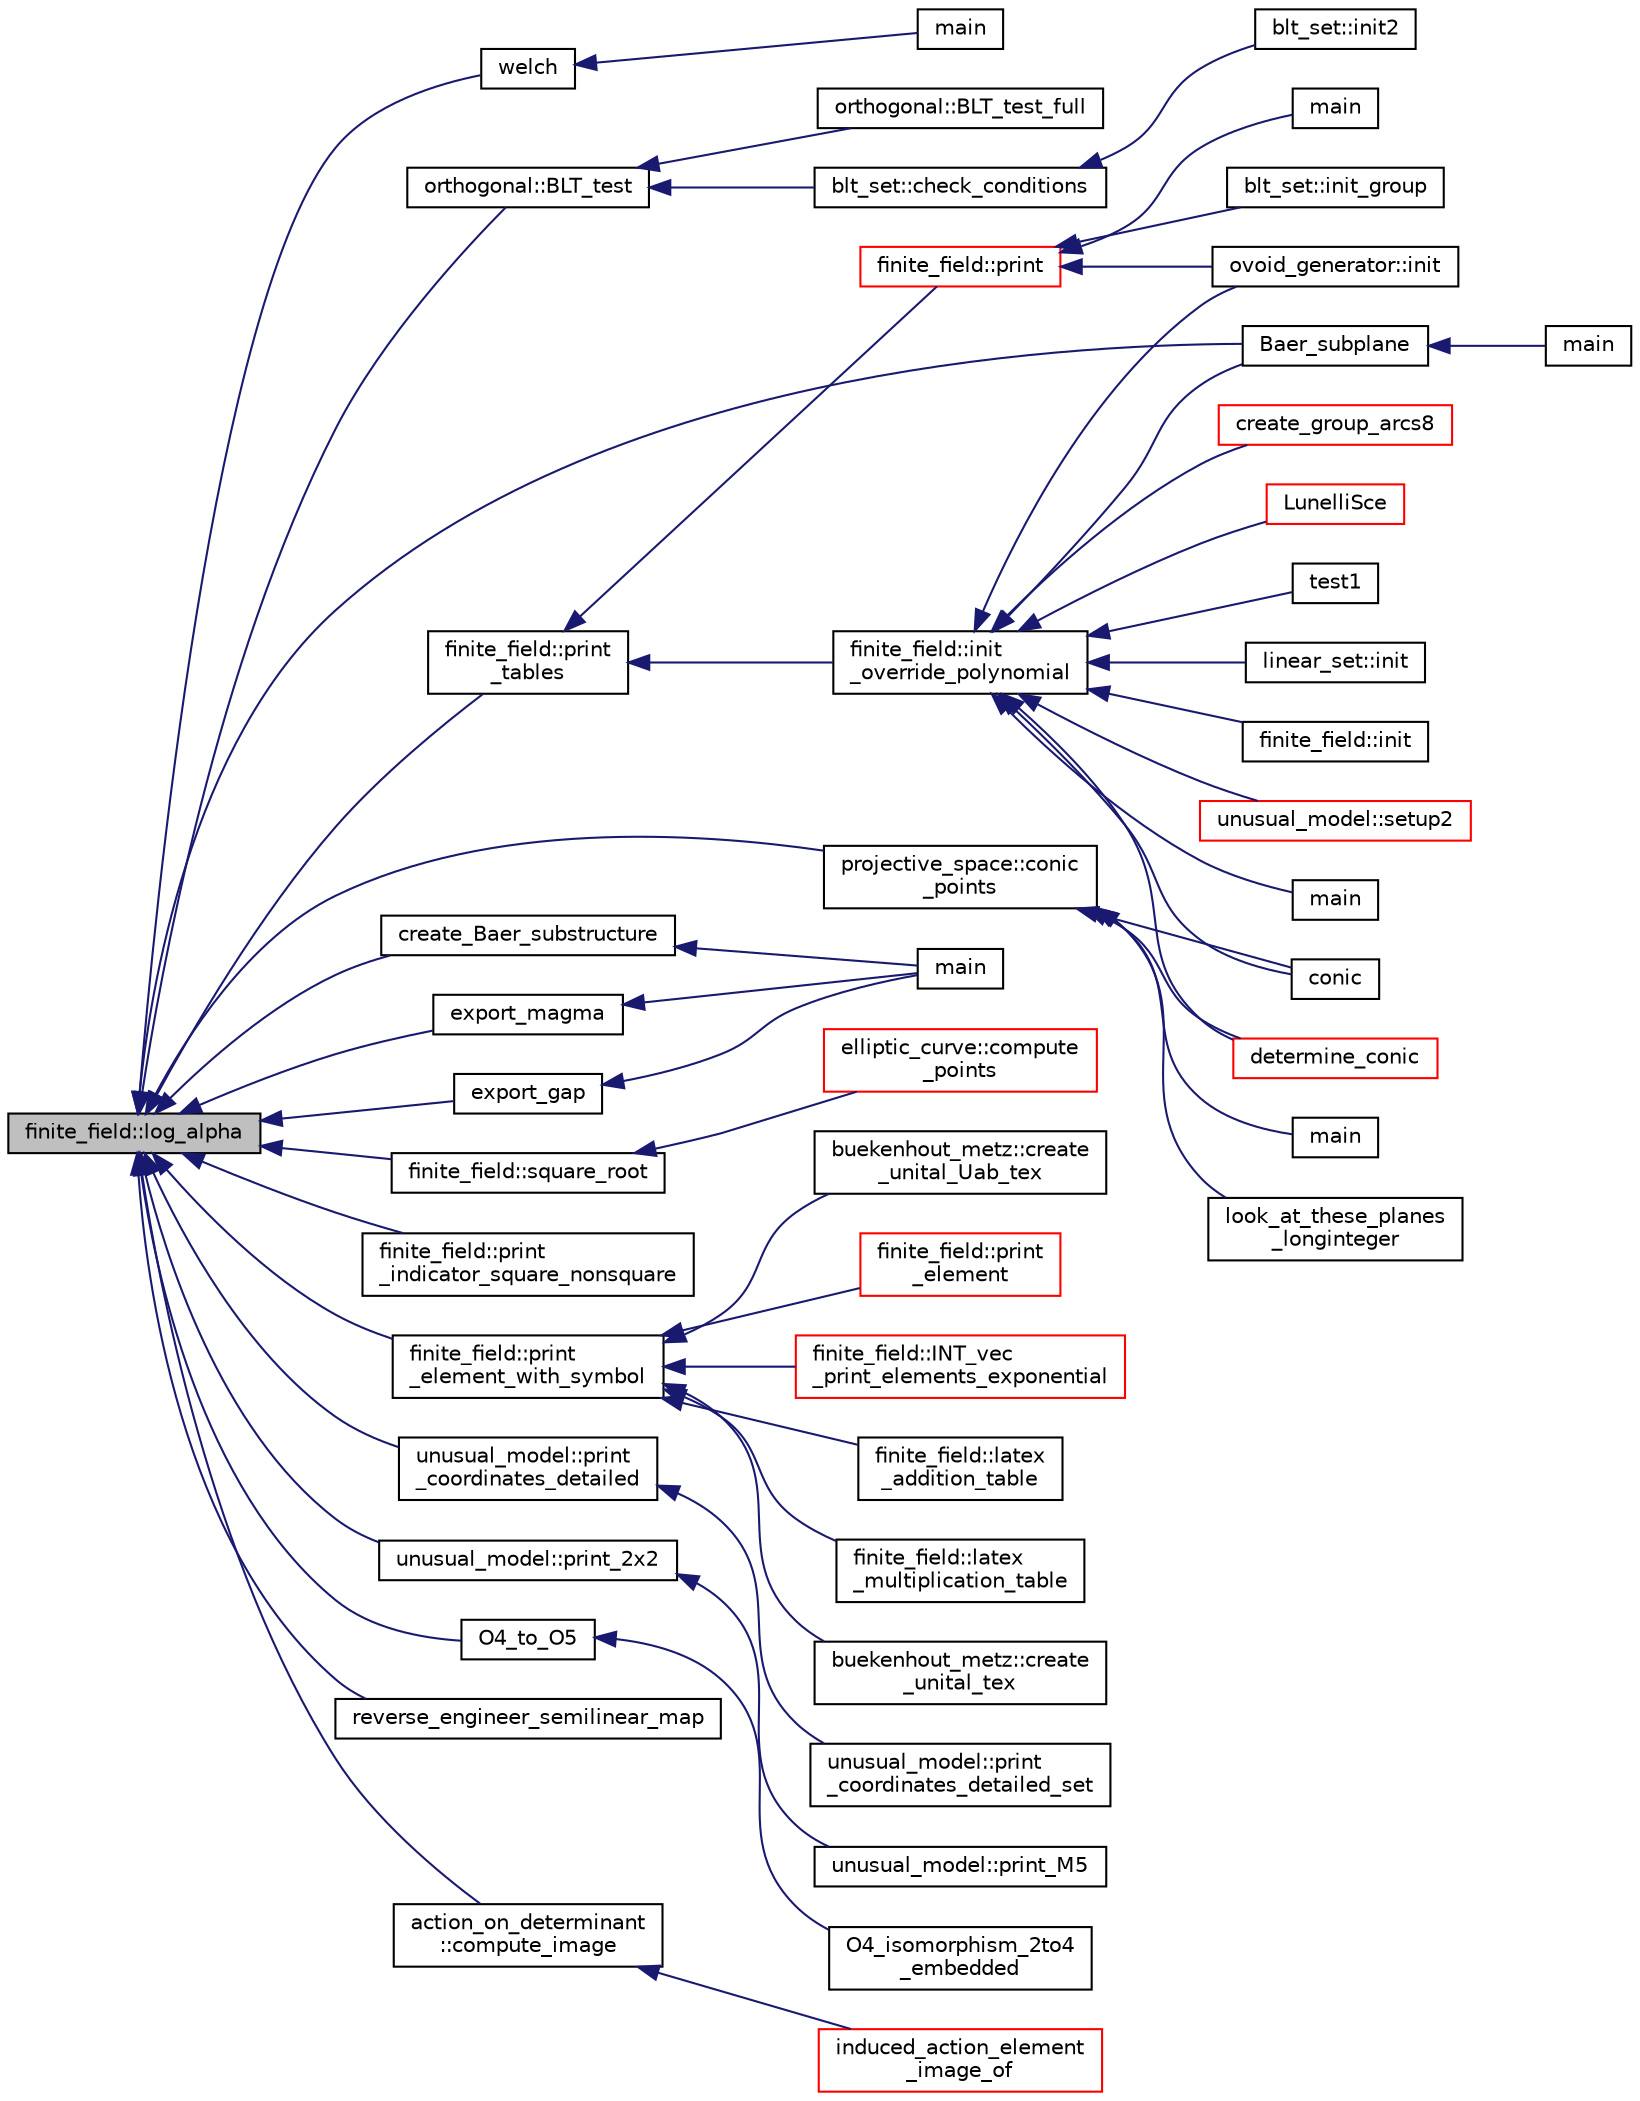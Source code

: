 digraph "finite_field::log_alpha"
{
  edge [fontname="Helvetica",fontsize="10",labelfontname="Helvetica",labelfontsize="10"];
  node [fontname="Helvetica",fontsize="10",shape=record];
  rankdir="LR";
  Node7888 [label="finite_field::log_alpha",height=0.2,width=0.4,color="black", fillcolor="grey75", style="filled", fontcolor="black"];
  Node7888 -> Node7889 [dir="back",color="midnightblue",fontsize="10",style="solid",fontname="Helvetica"];
  Node7889 [label="welch",height=0.2,width=0.4,color="black", fillcolor="white", style="filled",URL="$d6/d90/costas_8_c.html#a1be7f35236ad96218a7433ee282d50a8"];
  Node7889 -> Node7890 [dir="back",color="midnightblue",fontsize="10",style="solid",fontname="Helvetica"];
  Node7890 [label="main",height=0.2,width=0.4,color="black", fillcolor="white", style="filled",URL="$d6/d90/costas_8_c.html#a3c04138a5bfe5d72780bb7e82a18e627"];
  Node7888 -> Node7891 [dir="back",color="midnightblue",fontsize="10",style="solid",fontname="Helvetica"];
  Node7891 [label="orthogonal::BLT_test",height=0.2,width=0.4,color="black", fillcolor="white", style="filled",URL="$d7/daa/classorthogonal.html#a019329f3f04ea9accbca7f7816183f6a"];
  Node7891 -> Node7892 [dir="back",color="midnightblue",fontsize="10",style="solid",fontname="Helvetica"];
  Node7892 [label="blt_set::check_conditions",height=0.2,width=0.4,color="black", fillcolor="white", style="filled",URL="$d1/d3d/classblt__set.html#ad51895e1ed3f1541ed735bc06befd9c1"];
  Node7892 -> Node7893 [dir="back",color="midnightblue",fontsize="10",style="solid",fontname="Helvetica"];
  Node7893 [label="blt_set::init2",height=0.2,width=0.4,color="black", fillcolor="white", style="filled",URL="$d1/d3d/classblt__set.html#a3f1204faeab71c253039beffa3e6ee76"];
  Node7891 -> Node7894 [dir="back",color="midnightblue",fontsize="10",style="solid",fontname="Helvetica"];
  Node7894 [label="orthogonal::BLT_test_full",height=0.2,width=0.4,color="black", fillcolor="white", style="filled",URL="$d7/daa/classorthogonal.html#ab4c41d4de00851e2edc32108f30a9520"];
  Node7888 -> Node7895 [dir="back",color="midnightblue",fontsize="10",style="solid",fontname="Helvetica"];
  Node7895 [label="Baer_subplane",height=0.2,width=0.4,color="black", fillcolor="white", style="filled",URL="$d7/d86/baer__subplane_8_c.html#a96de72c7f68c8230d5c55b7155ca1430"];
  Node7895 -> Node7896 [dir="back",color="midnightblue",fontsize="10",style="solid",fontname="Helvetica"];
  Node7896 [label="main",height=0.2,width=0.4,color="black", fillcolor="white", style="filled",URL="$d7/d86/baer__subplane_8_c.html#a3c04138a5bfe5d72780bb7e82a18e627"];
  Node7888 -> Node7897 [dir="back",color="midnightblue",fontsize="10",style="solid",fontname="Helvetica"];
  Node7897 [label="export_magma",height=0.2,width=0.4,color="black", fillcolor="white", style="filled",URL="$d4/d6e/make__something_8_c.html#a24d47d809bb1982155fab1fa6e86b7b6"];
  Node7897 -> Node7898 [dir="back",color="midnightblue",fontsize="10",style="solid",fontname="Helvetica"];
  Node7898 [label="main",height=0.2,width=0.4,color="black", fillcolor="white", style="filled",URL="$d4/d6e/make__something_8_c.html#a217dbf8b442f20279ea00b898af96f52"];
  Node7888 -> Node7899 [dir="back",color="midnightblue",fontsize="10",style="solid",fontname="Helvetica"];
  Node7899 [label="export_gap",height=0.2,width=0.4,color="black", fillcolor="white", style="filled",URL="$d4/d6e/make__something_8_c.html#a2df5ce810ead281d3e2c885149bcfb7c"];
  Node7899 -> Node7898 [dir="back",color="midnightblue",fontsize="10",style="solid",fontname="Helvetica"];
  Node7888 -> Node7900 [dir="back",color="midnightblue",fontsize="10",style="solid",fontname="Helvetica"];
  Node7900 [label="finite_field::print\l_tables",height=0.2,width=0.4,color="black", fillcolor="white", style="filled",URL="$df/d5a/classfinite__field.html#aa0bddbd3f44fb6012a198bfc3d0551fc"];
  Node7900 -> Node7901 [dir="back",color="midnightblue",fontsize="10",style="solid",fontname="Helvetica"];
  Node7901 [label="finite_field::init\l_override_polynomial",height=0.2,width=0.4,color="black", fillcolor="white", style="filled",URL="$df/d5a/classfinite__field.html#a39a40b052f326a05c5a1e6b13572f3e5"];
  Node7901 -> Node7902 [dir="back",color="midnightblue",fontsize="10",style="solid",fontname="Helvetica"];
  Node7902 [label="main",height=0.2,width=0.4,color="black", fillcolor="white", style="filled",URL="$d2/d11/codes_8h.html#a217dbf8b442f20279ea00b898af96f52"];
  Node7901 -> Node7903 [dir="back",color="midnightblue",fontsize="10",style="solid",fontname="Helvetica"];
  Node7903 [label="create_group_arcs8",height=0.2,width=0.4,color="red", fillcolor="white", style="filled",URL="$d1/d9e/create__group_8_c.html#a9928eebe07667a19d9ac9409e0c9702c"];
  Node7901 -> Node7905 [dir="back",color="midnightblue",fontsize="10",style="solid",fontname="Helvetica"];
  Node7905 [label="LunelliSce",height=0.2,width=0.4,color="red", fillcolor="white", style="filled",URL="$d4/de8/conic_8_c.html#aff3f16a42ec8b9efa78fc209b8ab5452"];
  Node7901 -> Node7907 [dir="back",color="midnightblue",fontsize="10",style="solid",fontname="Helvetica"];
  Node7907 [label="conic",height=0.2,width=0.4,color="black", fillcolor="white", style="filled",URL="$d4/de8/conic_8_c.html#a96def9474b981a9d5831a9b48d85d652"];
  Node7901 -> Node7908 [dir="back",color="midnightblue",fontsize="10",style="solid",fontname="Helvetica"];
  Node7908 [label="ovoid_generator::init",height=0.2,width=0.4,color="black", fillcolor="white", style="filled",URL="$d3/daf/classovoid__generator.html#a44d90a4751554076f432f35089a964c2"];
  Node7901 -> Node7895 [dir="back",color="midnightblue",fontsize="10",style="solid",fontname="Helvetica"];
  Node7901 -> Node7909 [dir="back",color="midnightblue",fontsize="10",style="solid",fontname="Helvetica"];
  Node7909 [label="test1",height=0.2,width=0.4,color="black", fillcolor="white", style="filled",URL="$d9/db0/factor__space_8_c.html#ae2a201e46836d85cb2c5579a837b641a"];
  Node7901 -> Node7910 [dir="back",color="midnightblue",fontsize="10",style="solid",fontname="Helvetica"];
  Node7910 [label="linear_set::init",height=0.2,width=0.4,color="black", fillcolor="white", style="filled",URL="$dd/d86/classlinear__set.html#a7ab24e84423749047d5465cb15505475"];
  Node7901 -> Node7911 [dir="back",color="midnightblue",fontsize="10",style="solid",fontname="Helvetica"];
  Node7911 [label="finite_field::init",height=0.2,width=0.4,color="black", fillcolor="white", style="filled",URL="$df/d5a/classfinite__field.html#af3a64c2b33179e383025e071514bb9cd"];
  Node7901 -> Node7912 [dir="back",color="midnightblue",fontsize="10",style="solid",fontname="Helvetica"];
  Node7912 [label="unusual_model::setup2",height=0.2,width=0.4,color="red", fillcolor="white", style="filled",URL="$dc/d50/classunusual__model.html#a00f7da705c24f863338828447abf7aae"];
  Node7901 -> Node7919 [dir="back",color="midnightblue",fontsize="10",style="solid",fontname="Helvetica"];
  Node7919 [label="determine_conic",height=0.2,width=0.4,color="red", fillcolor="white", style="filled",URL="$d5/d87/globals_8h.html#a1f36b2be45a6576165929165abb56f1e"];
  Node7900 -> Node7921 [dir="back",color="midnightblue",fontsize="10",style="solid",fontname="Helvetica"];
  Node7921 [label="finite_field::print",height=0.2,width=0.4,color="red", fillcolor="white", style="filled",URL="$df/d5a/classfinite__field.html#a447940f58fdec6c099784a3e50501926"];
  Node7921 -> Node7922 [dir="back",color="midnightblue",fontsize="10",style="solid",fontname="Helvetica"];
  Node7922 [label="blt_set::init_group",height=0.2,width=0.4,color="black", fillcolor="white", style="filled",URL="$d1/d3d/classblt__set.html#a9e5aede3bbac6f5e1dd31a8965bba200"];
  Node7921 -> Node7923 [dir="back",color="midnightblue",fontsize="10",style="solid",fontname="Helvetica"];
  Node7923 [label="main",height=0.2,width=0.4,color="black", fillcolor="white", style="filled",URL="$d1/d15/apps_2combinatorics_2orthogonal_8_c.html#a3c04138a5bfe5d72780bb7e82a18e627"];
  Node7921 -> Node7908 [dir="back",color="midnightblue",fontsize="10",style="solid",fontname="Helvetica"];
  Node7888 -> Node7926 [dir="back",color="midnightblue",fontsize="10",style="solid",fontname="Helvetica"];
  Node7926 [label="finite_field::square_root",height=0.2,width=0.4,color="black", fillcolor="white", style="filled",URL="$df/d5a/classfinite__field.html#a50de3105d50819ce6fd2ee00c1e6c757"];
  Node7926 -> Node7927 [dir="back",color="midnightblue",fontsize="10",style="solid",fontname="Helvetica"];
  Node7927 [label="elliptic_curve::compute\l_points",height=0.2,width=0.4,color="red", fillcolor="white", style="filled",URL="$d3/dea/classelliptic__curve.html#a07f848c282b8e731d9e99e9b358d5a9a"];
  Node7888 -> Node7929 [dir="back",color="midnightblue",fontsize="10",style="solid",fontname="Helvetica"];
  Node7929 [label="finite_field::print\l_indicator_square_nonsquare",height=0.2,width=0.4,color="black", fillcolor="white", style="filled",URL="$df/d5a/classfinite__field.html#a63e6335651a240d50fa79c5d1debbf21"];
  Node7888 -> Node7930 [dir="back",color="midnightblue",fontsize="10",style="solid",fontname="Helvetica"];
  Node7930 [label="finite_field::print\l_element_with_symbol",height=0.2,width=0.4,color="black", fillcolor="white", style="filled",URL="$df/d5a/classfinite__field.html#aa0180c961aa4a0a8934cb4dc82e38a4d"];
  Node7930 -> Node7931 [dir="back",color="midnightblue",fontsize="10",style="solid",fontname="Helvetica"];
  Node7931 [label="finite_field::print\l_element",height=0.2,width=0.4,color="red", fillcolor="white", style="filled",URL="$df/d5a/classfinite__field.html#ab7d1f59c043d7696b8b47c92d0fedad5"];
  Node7930 -> Node8403 [dir="back",color="midnightblue",fontsize="10",style="solid",fontname="Helvetica"];
  Node8403 [label="finite_field::INT_vec\l_print_elements_exponential",height=0.2,width=0.4,color="red", fillcolor="white", style="filled",URL="$df/d5a/classfinite__field.html#acbb6173b937e7edb422259f615909405"];
  Node7930 -> Node8406 [dir="back",color="midnightblue",fontsize="10",style="solid",fontname="Helvetica"];
  Node8406 [label="finite_field::latex\l_addition_table",height=0.2,width=0.4,color="black", fillcolor="white", style="filled",URL="$df/d5a/classfinite__field.html#a4487b3df0993aeda7451e30d21aa2f57"];
  Node7930 -> Node8407 [dir="back",color="midnightblue",fontsize="10",style="solid",fontname="Helvetica"];
  Node8407 [label="finite_field::latex\l_multiplication_table",height=0.2,width=0.4,color="black", fillcolor="white", style="filled",URL="$df/d5a/classfinite__field.html#a1d35a34d25d5d38a60f67ae7e5dbb4c7"];
  Node7930 -> Node8337 [dir="back",color="midnightblue",fontsize="10",style="solid",fontname="Helvetica"];
  Node8337 [label="buekenhout_metz::create\l_unital_tex",height=0.2,width=0.4,color="black", fillcolor="white", style="filled",URL="$d8/d98/classbuekenhout__metz.html#a6c44e4063100cf3255f2e67326a33934"];
  Node7930 -> Node8338 [dir="back",color="midnightblue",fontsize="10",style="solid",fontname="Helvetica"];
  Node8338 [label="buekenhout_metz::create\l_unital_Uab_tex",height=0.2,width=0.4,color="black", fillcolor="white", style="filled",URL="$d8/d98/classbuekenhout__metz.html#aa293e5c9781709f5bfcd4185481eced5"];
  Node7888 -> Node8366 [dir="back",color="midnightblue",fontsize="10",style="solid",fontname="Helvetica"];
  Node8366 [label="create_Baer_substructure",height=0.2,width=0.4,color="black", fillcolor="white", style="filled",URL="$d4/d67/geometry_8h.html#a64051ecfdc5a0fa3906833a68212ee25"];
  Node8366 -> Node7898 [dir="back",color="midnightblue",fontsize="10",style="solid",fontname="Helvetica"];
  Node7888 -> Node8408 [dir="back",color="midnightblue",fontsize="10",style="solid",fontname="Helvetica"];
  Node8408 [label="projective_space::conic\l_points",height=0.2,width=0.4,color="black", fillcolor="white", style="filled",URL="$d2/d17/classprojective__space.html#ac89e189c57d38120fd83fec078fd59e8"];
  Node8408 -> Node7907 [dir="back",color="midnightblue",fontsize="10",style="solid",fontname="Helvetica"];
  Node8408 -> Node8259 [dir="back",color="midnightblue",fontsize="10",style="solid",fontname="Helvetica"];
  Node8259 [label="look_at_these_planes\l_longinteger",height=0.2,width=0.4,color="black", fillcolor="white", style="filled",URL="$da/d90/analyze_8_c.html#ae230005122bb89f7409f5937134b73bf"];
  Node8408 -> Node8409 [dir="back",color="midnightblue",fontsize="10",style="solid",fontname="Helvetica"];
  Node8409 [label="main",height=0.2,width=0.4,color="black", fillcolor="white", style="filled",URL="$de/d27/determine__conic_8_c.html#a3c04138a5bfe5d72780bb7e82a18e627"];
  Node8408 -> Node7919 [dir="back",color="midnightblue",fontsize="10",style="solid",fontname="Helvetica"];
  Node7888 -> Node8410 [dir="back",color="midnightblue",fontsize="10",style="solid",fontname="Helvetica"];
  Node8410 [label="unusual_model::print\l_coordinates_detailed",height=0.2,width=0.4,color="black", fillcolor="white", style="filled",URL="$dc/d50/classunusual__model.html#a0c4ba0e0f35a1220693020cf318e9f75"];
  Node8410 -> Node8411 [dir="back",color="midnightblue",fontsize="10",style="solid",fontname="Helvetica"];
  Node8411 [label="unusual_model::print\l_coordinates_detailed_set",height=0.2,width=0.4,color="black", fillcolor="white", style="filled",URL="$dc/d50/classunusual__model.html#a42a0d371727666bc006fc29d804c8d56"];
  Node7888 -> Node8412 [dir="back",color="midnightblue",fontsize="10",style="solid",fontname="Helvetica"];
  Node8412 [label="unusual_model::print_2x2",height=0.2,width=0.4,color="black", fillcolor="white", style="filled",URL="$dc/d50/classunusual__model.html#a58a12fe725d2644d04d2990e50af2bf2"];
  Node8412 -> Node8413 [dir="back",color="midnightblue",fontsize="10",style="solid",fontname="Helvetica"];
  Node8413 [label="unusual_model::print_M5",height=0.2,width=0.4,color="black", fillcolor="white", style="filled",URL="$dc/d50/classunusual__model.html#a7d6f0ad4e7c431c87d024ff602a51d5d"];
  Node7888 -> Node8015 [dir="back",color="midnightblue",fontsize="10",style="solid",fontname="Helvetica"];
  Node8015 [label="O4_to_O5",height=0.2,width=0.4,color="black", fillcolor="white", style="filled",URL="$dc/dd4/group__actions_8h.html#af20467afc2151efb154c3c86ae5e1e5a"];
  Node8015 -> Node8014 [dir="back",color="midnightblue",fontsize="10",style="solid",fontname="Helvetica"];
  Node8014 [label="O4_isomorphism_2to4\l_embedded",height=0.2,width=0.4,color="black", fillcolor="white", style="filled",URL="$dc/dd4/group__actions_8h.html#aa6a3808993602713a701a20d3905ebe1"];
  Node7888 -> Node8414 [dir="back",color="midnightblue",fontsize="10",style="solid",fontname="Helvetica"];
  Node8414 [label="reverse_engineer_semilinear_map",height=0.2,width=0.4,color="black", fillcolor="white", style="filled",URL="$dc/dd4/group__actions_8h.html#ab746dde308059893cd75074a5d21a60d"];
  Node7888 -> Node8257 [dir="back",color="midnightblue",fontsize="10",style="solid",fontname="Helvetica"];
  Node8257 [label="action_on_determinant\l::compute_image",height=0.2,width=0.4,color="black", fillcolor="white", style="filled",URL="$d4/d32/classaction__on__determinant.html#afc50562cf0aa95e81eb0062749dc3940"];
  Node8257 -> Node8053 [dir="back",color="midnightblue",fontsize="10",style="solid",fontname="Helvetica"];
  Node8053 [label="induced_action_element\l_image_of",height=0.2,width=0.4,color="red", fillcolor="white", style="filled",URL="$d3/d27/interface_8_c.html#a821850d6c3988dd122de0489cd36f0f0"];
}
